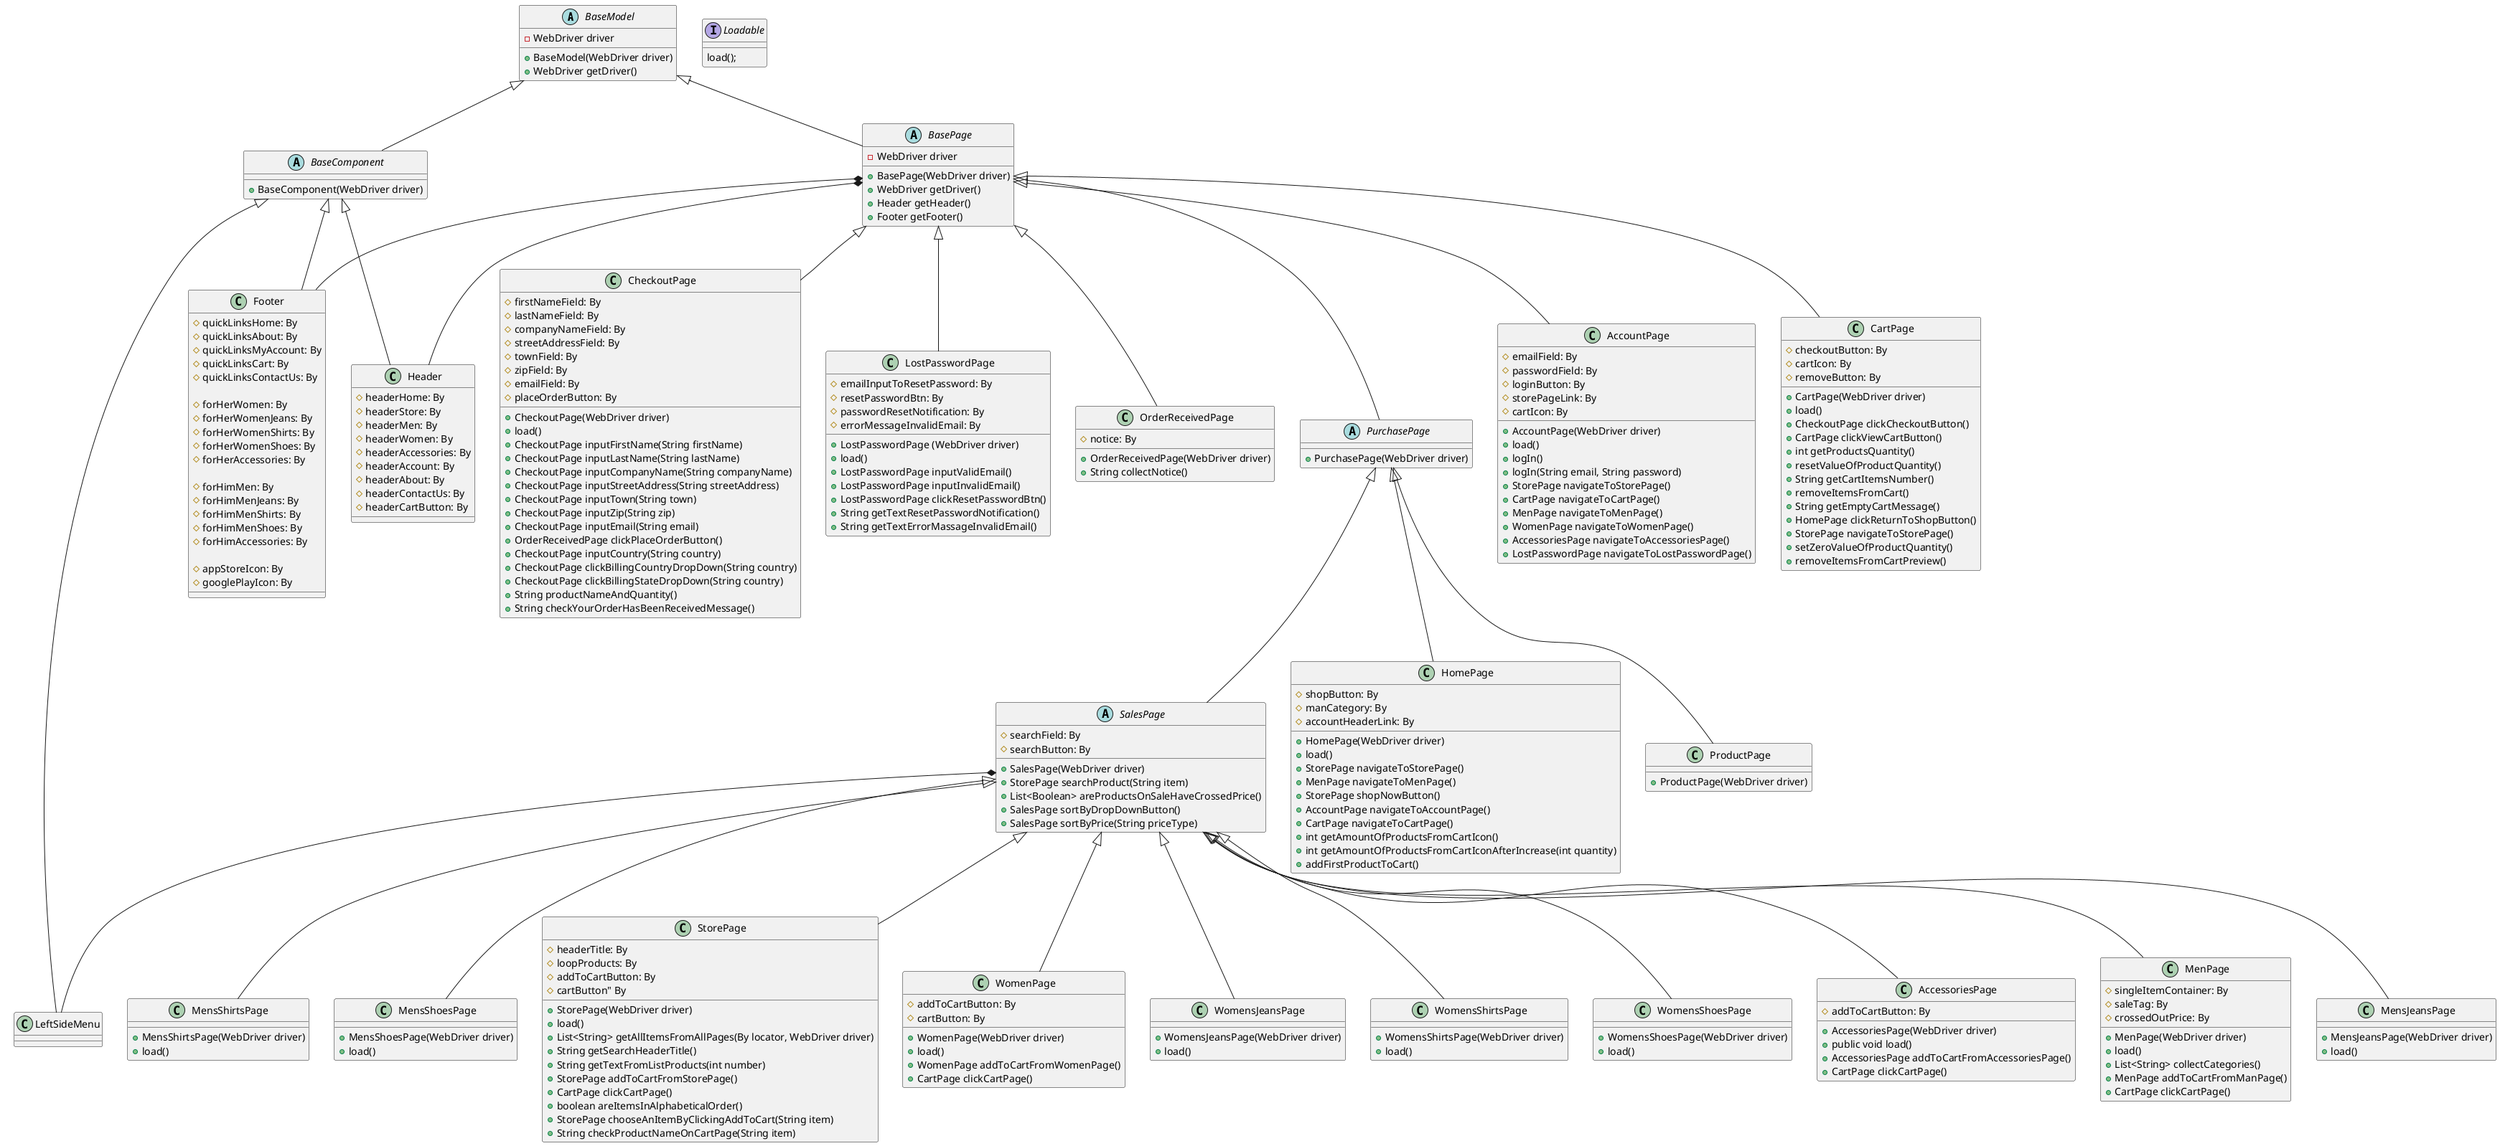 @startuml
'https://plantuml.com/class-diagram

'hide fields
abstract class BaseModel {
- WebDriver driver
+ BaseModel(WebDriver driver)
+ WebDriver getDriver()
}

abstract class BasePage {
- WebDriver driver
+ BasePage(WebDriver driver)
+ WebDriver getDriver()
+ Header getHeader()
+ Footer getFooter()
}

abstract class BaseComponent {
+ BaseComponent(WebDriver driver)
}

class Header {
# headerHome: By
# headerStore: By
# headerMen: By
# headerWomen: By
# headerAccessories: By
# headerAccount: By
# headerAbout: By
# headerContactUs: By
# headerCartButton: By
}

class Footer {
# quickLinksHome: By
# quickLinksAbout: By
# quickLinksMyAccount: By
# quickLinksCart: By
# quickLinksContactUs: By

# forHerWomen: By
# forHerWomenJeans: By
# forHerWomenShirts: By
# forHerWomenShoes: By
# forHerAccessories: By

# forHimMen: By
# forHimMenJeans: By
# forHimMenShirts: By
# forHimMenShoes: By
# forHimAccessories: By

# appStoreIcon: By
# googlePlayIcon: By
}

class AccessoriesPage{
# addToCartButton: By
+ AccessoriesPage(WebDriver driver)
+ public void load()
+ AccessoriesPage addToCartFromAccessoriesPage()
+ CartPage clickCartPage()
}

class AccountPage {
# emailField: By
# passwordField: By
# loginButton: By
# storePageLink: By
# cartIcon: By
+ AccountPage(WebDriver driver)
+ load()
+ logIn()
+ logIn(String email, String password)
+ StorePage navigateToStorePage()
+ CartPage navigateToCartPage()
+ MenPage navigateToMenPage()
+ WomenPage navigateToWomenPage()
+ AccessoriesPage navigateToAccessoriesPage()
+ LostPasswordPage navigateToLostPasswordPage()
}

class CartPage {
# checkoutButton: By
# cartIcon: By
# removeButton: By
+ CartPage(WebDriver driver)
+ load()
+ CheckoutPage clickCheckoutButton()
+ CartPage clickViewCartButton()
+ int getProductsQuantity()
+ resetValueOfProductQuantity()
+ String getCartItemsNumber()
+ removeItemsFromCart()
+ String getEmptyCartMessage()
+ HomePage clickReturnToShopButton()
+ StorePage navigateToStorePage()
+ setZeroValueOfProductQuantity()
+ removeItemsFromCartPreview()
}

class CheckoutPage{
# firstNameField: By
# lastNameField: By
# companyNameField: By
# streetAddressField: By
# townField: By
# zipField: By
# emailField: By
# placeOrderButton: By
+ CheckoutPage(WebDriver driver)
+ load()
+ CheckoutPage inputFirstName(String firstName)
+ CheckoutPage inputLastName(String lastName)
+ CheckoutPage inputCompanyName(String companyName)
+ CheckoutPage inputStreetAddress(String streetAddress)
+ CheckoutPage inputTown(String town)
+ CheckoutPage inputZip(String zip)
+ CheckoutPage inputEmail(String email)
+ OrderReceivedPage clickPlaceOrderButton()
+ CheckoutPage inputCountry(String country)
+ CheckoutPage clickBillingCountryDropDown(String country)
+ CheckoutPage clickBillingStateDropDown(String country)
+ String productNameAndQuantity()
+ String checkYourOrderHasBeenReceivedMessage()
}

class HomePage{
# shopButton: By
# manCategory: By
# accountHeaderLink: By

+ HomePage(WebDriver driver)
+ load()
+ StorePage navigateToStorePage()
+ MenPage navigateToMenPage()
+ StorePage shopNowButton()
+ AccountPage navigateToAccountPage()
+ CartPage navigateToCartPage()
+ int getAmountOfProductsFromCartIcon()
+ int getAmountOfProductsFromCartIconAfterIncrease(int quantity)
+ addFirstProductToCart()
}
class LostPasswordPage {
# emailInputToResetPassword: By
# resetPasswordBtn: By
# passwordResetNotification: By
# errorMessageInvalidEmail: By
+ LostPasswordPage (WebDriver driver)
+ load()
+ LostPasswordPage inputValidEmail()
+ LostPasswordPage inputInvalidEmail()
+ LostPasswordPage clickResetPasswordBtn()
+ String getTextResetPasswordNotification()
+ String getTextErrorMassageInvalidEmail()
}

class MenPage{
# singleItemContainer: By
# saleTag: By
# crossedOutPrice: By

+ MenPage(WebDriver driver)
+ load()
'+ List<Boolean> areProductsOnSaleHaveCrossedPrice()
+ List<String> collectCategories()
+ MenPage addToCartFromManPage()
+ CartPage clickCartPage()

}

class MensJeansPage{
+ MensJeansPage(WebDriver driver)
+ load()
}

class MensShirtsPage{
+ MensShirtsPage(WebDriver driver)
+ load()
}

class MensShoesPage{
+ MensShoesPage(WebDriver driver)
+ load()
}

class OrderReceivedPage {
# notice: By

+ OrderReceivedPage(WebDriver driver)
+ String collectNotice()

}

class ProductPage{
+ ProductPage(WebDriver driver)
}

abstract class PurchasePage{
+ PurchasePage(WebDriver driver)
}

abstract class SalesPage{
# searchField: By
# searchButton: By

+ SalesPage(WebDriver driver)
+ StorePage searchProduct(String item)
+ List<Boolean> areProductsOnSaleHaveCrossedPrice()
+ SalesPage sortByDropDownButton()
+ SalesPage sortByPrice(String priceType)
}

class StorePage{
# headerTitle: By
# loopProducts: By
# addToCartButton: By
# cartButton" By

+ StorePage(WebDriver driver)
+ load()
+ List<String> getAllItemsFromAllPages(By locator, WebDriver driver)
+ String getSearchHeaderTitle()
+ String getTextFromListProducts(int number)
+ StorePage addToCartFromStorePage()
+ CartPage clickCartPage()
+ boolean areItemsInAlphabeticalOrder()
+ StorePage chooseAnItemByClickingAddToCart(String item)
+ String checkProductNameOnCartPage(String item)
}

class WomenPage{
# addToCartButton: By
# cartButton: By

+ WomenPage(WebDriver driver)
+ load()
+ WomenPage addToCartFromWomenPage()
+ CartPage clickCartPage()
}

class WomensJeansPage{
+ WomensJeansPage(WebDriver driver)
+ load()
}

class WomensShirtsPage{
+ WomensShirtsPage(WebDriver driver)
+ load()
}

class WomensShoesPage{
+ WomensShoesPage(WebDriver driver)
+ load()
}

interface Loadable {
 load();
}

BaseModel <|-- BasePage
BaseModel <|-- BaseComponent

BaseComponent <|-- Header
BaseComponent <|-- Footer
BaseComponent <|-- LeftSideMenu


BasePage <|-- AccountPage
BasePage <|-- CartPage
BasePage <|-- CheckoutPage
BasePage <|-- OrderReceivedPage
BasePage <|-- PurchasePage
BasePage <|-- LostPasswordPage
BasePage *-- Header
BasePage *-- Footer

PurchasePage <|-- HomePage
PurchasePage <|-- ProductPage
PurchasePage <|-- SalesPage

SalesPage <|-- MenPage
SalesPage <|-- WomenPage
SalesPage <|-- StorePage
SalesPage <|-- AccessoriesPage

SalesPage <|-- MensJeansPage
SalesPage <|-- MensShirtsPage
SalesPage <|-- MensShoesPage

SalesPage <|-- WomensJeansPage
SalesPage <|-- WomensShirtsPage
SalesPage <|-- WomensShoesPage
SalesPage *-- LeftSideMenu


@enduml